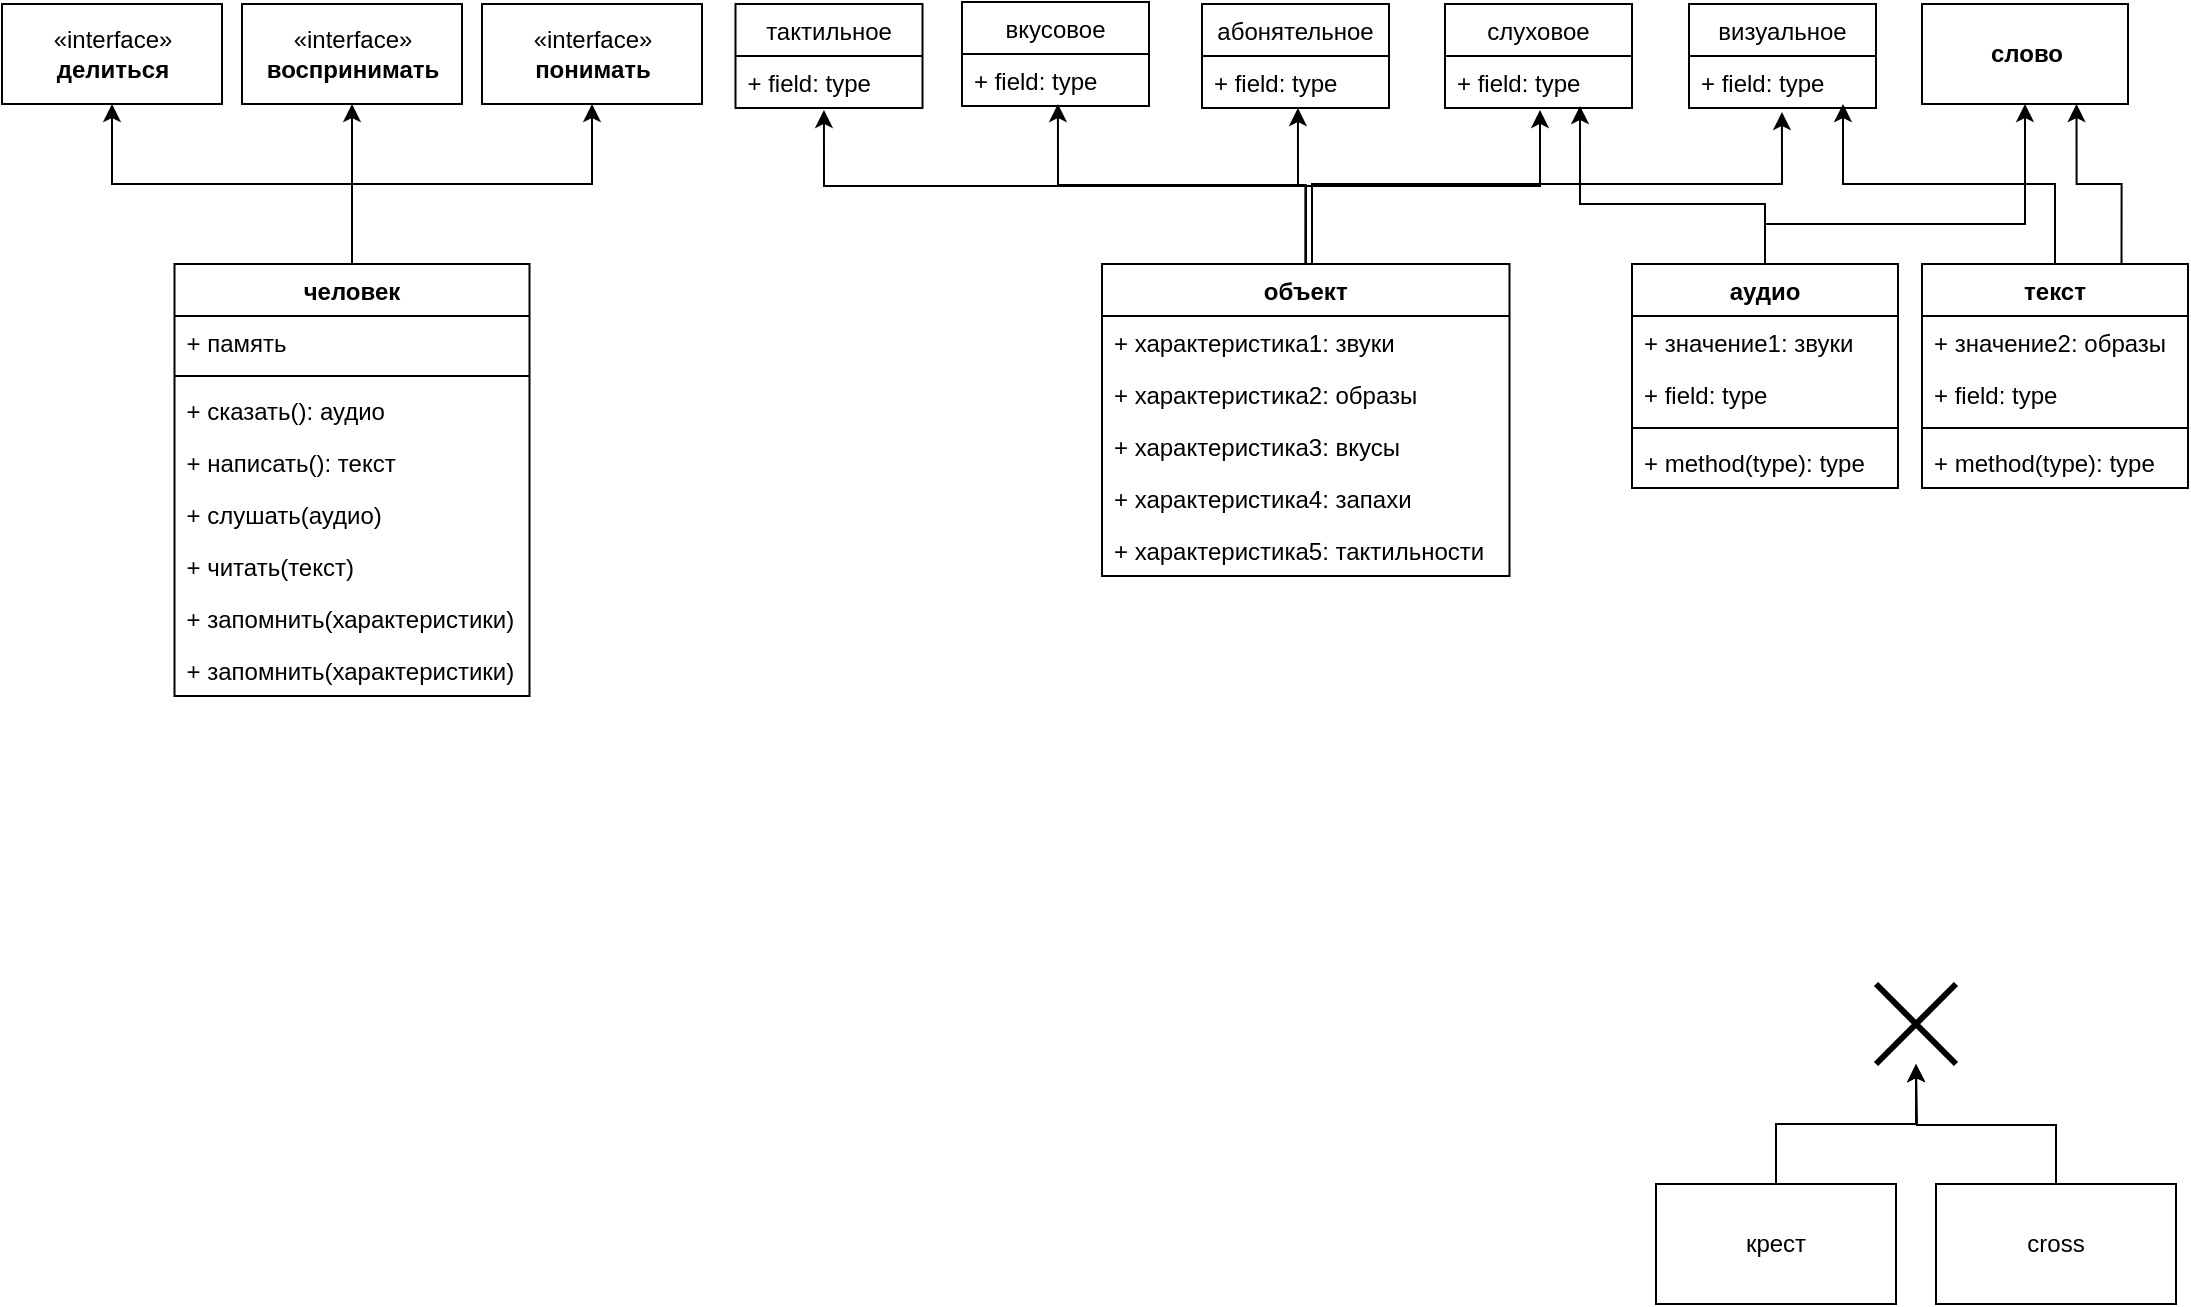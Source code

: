 <mxfile version="13.7.9" type="device"><diagram id="dO8qKRoyFUnD501guOqi" name="Page-1"><mxGraphModel dx="1102" dy="856" grid="1" gridSize="10" guides="1" tooltips="1" connect="1" arrows="1" fold="1" page="1" pageScale="1" pageWidth="827" pageHeight="1169" math="0" shadow="0"><root><mxCell id="0"/><mxCell id="1" parent="0"/><mxCell id="Zs-nUn2sh6Nx1aBItr0V-29" style="edgeStyle=orthogonalEdgeStyle;rounded=0;orthogonalLoop=1;jettySize=auto;html=1;exitX=0.5;exitY=0;exitDx=0;exitDy=0;entryX=0.5;entryY=1;entryDx=0;entryDy=0;" parent="1" source="Zs-nUn2sh6Nx1aBItr0V-10" target="Zs-nUn2sh6Nx1aBItr0V-27" edge="1"><mxGeometry relative="1" as="geometry"/></mxCell><mxCell id="Zs-nUn2sh6Nx1aBItr0V-30" style="edgeStyle=orthogonalEdgeStyle;rounded=0;orthogonalLoop=1;jettySize=auto;html=1;exitX=0.5;exitY=0;exitDx=0;exitDy=0;entryX=0.5;entryY=1;entryDx=0;entryDy=0;" parent="1" source="Zs-nUn2sh6Nx1aBItr0V-10" target="Zs-nUn2sh6Nx1aBItr0V-26" edge="1"><mxGeometry relative="1" as="geometry"/></mxCell><mxCell id="Zs-nUn2sh6Nx1aBItr0V-31" style="edgeStyle=orthogonalEdgeStyle;rounded=0;orthogonalLoop=1;jettySize=auto;html=1;exitX=0.5;exitY=0;exitDx=0;exitDy=0;entryX=0.5;entryY=1;entryDx=0;entryDy=0;" parent="1" source="Zs-nUn2sh6Nx1aBItr0V-10" target="Zs-nUn2sh6Nx1aBItr0V-28" edge="1"><mxGeometry relative="1" as="geometry"/></mxCell><mxCell id="Zs-nUn2sh6Nx1aBItr0V-16" value="" style="shape=umlDestroy;whiteSpace=wrap;html=1;strokeWidth=3;" parent="1" vertex="1"><mxGeometry x="937" y="520" width="40" height="40" as="geometry"/></mxCell><mxCell id="Zs-nUn2sh6Nx1aBItr0V-19" style="edgeStyle=orthogonalEdgeStyle;rounded=0;orthogonalLoop=1;jettySize=auto;html=1;exitX=0.5;exitY=0;exitDx=0;exitDy=0;" parent="1" source="Zs-nUn2sh6Nx1aBItr0V-17" target="Zs-nUn2sh6Nx1aBItr0V-16" edge="1"><mxGeometry relative="1" as="geometry"><mxPoint x="937" y="570" as="targetPoint"/></mxGeometry></mxCell><mxCell id="Zs-nUn2sh6Nx1aBItr0V-17" value="крест" style="whiteSpace=wrap;html=1;" parent="1" vertex="1"><mxGeometry x="827" y="620" width="120" height="60" as="geometry"/></mxCell><mxCell id="Zs-nUn2sh6Nx1aBItr0V-20" style="edgeStyle=orthogonalEdgeStyle;rounded=0;orthogonalLoop=1;jettySize=auto;html=1;exitX=0.5;exitY=0;exitDx=0;exitDy=0;" parent="1" source="Zs-nUn2sh6Nx1aBItr0V-18" edge="1"><mxGeometry relative="1" as="geometry"><mxPoint x="957" y="560" as="targetPoint"/></mxGeometry></mxCell><mxCell id="Zs-nUn2sh6Nx1aBItr0V-18" value="cross" style="whiteSpace=wrap;html=1;" parent="1" vertex="1"><mxGeometry x="967" y="620" width="120" height="60" as="geometry"/></mxCell><mxCell id="Zs-nUn2sh6Nx1aBItr0V-26" value="«interface»&lt;br&gt;&lt;b&gt;воспринимать&lt;/b&gt;" style="html=1;" parent="1" vertex="1"><mxGeometry x="120" y="30" width="110" height="50" as="geometry"/></mxCell><mxCell id="Zs-nUn2sh6Nx1aBItr0V-27" value="«interface»&lt;br&gt;&lt;b&gt;делиться&lt;/b&gt;" style="html=1;" parent="1" vertex="1"><mxGeometry y="30" width="110" height="50" as="geometry"/></mxCell><mxCell id="Zs-nUn2sh6Nx1aBItr0V-28" value="«interface»&lt;br&gt;&lt;b&gt;понимать&lt;/b&gt;" style="html=1;" parent="1" vertex="1"><mxGeometry x="240" y="30" width="110" height="50" as="geometry"/></mxCell><mxCell id="Zs-nUn2sh6Nx1aBItr0V-10" value="человек" style="swimlane;fontStyle=1;align=center;verticalAlign=top;childLayout=stackLayout;horizontal=1;startSize=26;horizontalStack=0;resizeParent=1;resizeParentMax=0;resizeLast=0;collapsible=1;marginBottom=0;" parent="1" vertex="1"><mxGeometry x="86.25" y="160" width="177.5" height="216" as="geometry"/></mxCell><mxCell id="Zs-nUn2sh6Nx1aBItr0V-11" value="+ память" style="text;strokeColor=none;fillColor=none;align=left;verticalAlign=top;spacingLeft=4;spacingRight=4;overflow=hidden;rotatable=0;points=[[0,0.5],[1,0.5]];portConstraint=eastwest;" parent="Zs-nUn2sh6Nx1aBItr0V-10" vertex="1"><mxGeometry y="26" width="177.5" height="26" as="geometry"/></mxCell><mxCell id="Zs-nUn2sh6Nx1aBItr0V-12" value="" style="line;strokeWidth=1;fillColor=none;align=left;verticalAlign=middle;spacingTop=-1;spacingLeft=3;spacingRight=3;rotatable=0;labelPosition=right;points=[];portConstraint=eastwest;" parent="Zs-nUn2sh6Nx1aBItr0V-10" vertex="1"><mxGeometry y="52" width="177.5" height="8" as="geometry"/></mxCell><mxCell id="Zs-nUn2sh6Nx1aBItr0V-13" value="+ сказать(): аудио" style="text;strokeColor=none;fillColor=none;align=left;verticalAlign=top;spacingLeft=4;spacingRight=4;overflow=hidden;rotatable=0;points=[[0,0.5],[1,0.5]];portConstraint=eastwest;" parent="Zs-nUn2sh6Nx1aBItr0V-10" vertex="1"><mxGeometry y="60" width="177.5" height="26" as="geometry"/></mxCell><mxCell id="Zs-nUn2sh6Nx1aBItr0V-25" value="+ написать(): текст" style="text;strokeColor=none;fillColor=none;align=left;verticalAlign=top;spacingLeft=4;spacingRight=4;overflow=hidden;rotatable=0;points=[[0,0.5],[1,0.5]];portConstraint=eastwest;" parent="Zs-nUn2sh6Nx1aBItr0V-10" vertex="1"><mxGeometry y="86" width="177.5" height="26" as="geometry"/></mxCell><mxCell id="Zs-nUn2sh6Nx1aBItr0V-14" value="+ слушать(аудио)" style="text;strokeColor=none;fillColor=none;align=left;verticalAlign=top;spacingLeft=4;spacingRight=4;overflow=hidden;rotatable=0;points=[[0,0.5],[1,0.5]];portConstraint=eastwest;" parent="Zs-nUn2sh6Nx1aBItr0V-10" vertex="1"><mxGeometry y="112" width="177.5" height="26" as="geometry"/></mxCell><mxCell id="Zs-nUn2sh6Nx1aBItr0V-21" value="+ читать(текст)" style="text;strokeColor=none;fillColor=none;align=left;verticalAlign=top;spacingLeft=4;spacingRight=4;overflow=hidden;rotatable=0;points=[[0,0.5],[1,0.5]];portConstraint=eastwest;" parent="Zs-nUn2sh6Nx1aBItr0V-10" vertex="1"><mxGeometry y="138" width="177.5" height="26" as="geometry"/></mxCell><mxCell id="Zs-nUn2sh6Nx1aBItr0V-23" value="+ запомнить(характеристики)" style="text;strokeColor=none;fillColor=none;align=left;verticalAlign=top;spacingLeft=4;spacingRight=4;overflow=hidden;rotatable=0;points=[[0,0.5],[1,0.5]];portConstraint=eastwest;" parent="Zs-nUn2sh6Nx1aBItr0V-10" vertex="1"><mxGeometry y="164" width="177.5" height="26" as="geometry"/></mxCell><mxCell id="Zs-nUn2sh6Nx1aBItr0V-24" value="+ запомнить(характеристики)" style="text;strokeColor=none;fillColor=none;align=left;verticalAlign=top;spacingLeft=4;spacingRight=4;overflow=hidden;rotatable=0;points=[[0,0.5],[1,0.5]];portConstraint=eastwest;" parent="Zs-nUn2sh6Nx1aBItr0V-10" vertex="1"><mxGeometry y="190" width="177.5" height="26" as="geometry"/></mxCell><mxCell id="Zs-nUn2sh6Nx1aBItr0V-43" value="&lt;b&gt;слово&lt;/b&gt;" style="html=1;" parent="1" vertex="1"><mxGeometry x="960" y="30" width="103" height="50" as="geometry"/></mxCell><mxCell id="Zs-nUn2sh6Nx1aBItr0V-62" style="edgeStyle=orthogonalEdgeStyle;rounded=0;orthogonalLoop=1;jettySize=auto;html=1;exitX=0.5;exitY=0;exitDx=0;exitDy=0;entryX=0.513;entryY=0.962;entryDx=0;entryDy=0;entryPerimeter=0;" parent="1" source="Zs-nUn2sh6Nx1aBItr0V-32" target="4-WxWg_mCDUy0ZGvjzPW-12" edge="1"><mxGeometry relative="1" as="geometry"><mxPoint x="535" y="80" as="targetPoint"/></mxGeometry></mxCell><mxCell id="Zs-nUn2sh6Nx1aBItr0V-63" style="edgeStyle=orthogonalEdgeStyle;rounded=0;orthogonalLoop=1;jettySize=auto;html=1;exitX=0.5;exitY=0;exitDx=0;exitDy=0;entryX=0.513;entryY=1;entryDx=0;entryDy=0;entryPerimeter=0;" parent="1" source="Zs-nUn2sh6Nx1aBItr0V-32" target="4-WxWg_mCDUy0ZGvjzPW-14" edge="1"><mxGeometry relative="1" as="geometry"><mxPoint x="655" y="80" as="targetPoint"/></mxGeometry></mxCell><mxCell id="Zs-nUn2sh6Nx1aBItr0V-64" style="edgeStyle=orthogonalEdgeStyle;rounded=0;orthogonalLoop=1;jettySize=auto;html=1;entryX=0.508;entryY=1.038;entryDx=0;entryDy=0;entryPerimeter=0;" parent="1" source="Zs-nUn2sh6Nx1aBItr0V-32" target="4-WxWg_mCDUy0ZGvjzPW-18" edge="1"><mxGeometry relative="1" as="geometry"><mxPoint x="772" y="80" as="targetPoint"/></mxGeometry></mxCell><mxCell id="Zs-nUn2sh6Nx1aBItr0V-65" style="edgeStyle=orthogonalEdgeStyle;rounded=0;orthogonalLoop=1;jettySize=auto;html=1;exitX=0.5;exitY=0;exitDx=0;exitDy=0;entryX=0.497;entryY=1.077;entryDx=0;entryDy=0;entryPerimeter=0;" parent="1" source="Zs-nUn2sh6Nx1aBItr0V-32" target="4-WxWg_mCDUy0ZGvjzPW-20" edge="1"><mxGeometry relative="1" as="geometry"><mxPoint x="893" y="80" as="targetPoint"/><Array as="points"><mxPoint x="655" y="120"/><mxPoint x="890" y="120"/></Array></mxGeometry></mxCell><mxCell id="Zs-nUn2sh6Nx1aBItr0V-68" style="edgeStyle=orthogonalEdgeStyle;rounded=0;orthogonalLoop=1;jettySize=auto;html=1;exitX=0.5;exitY=0;exitDx=0;exitDy=0;entryX=0.5;entryY=1;entryDx=0;entryDy=0;" parent="1" source="Zs-nUn2sh6Nx1aBItr0V-44" target="Zs-nUn2sh6Nx1aBItr0V-43" edge="1"><mxGeometry relative="1" as="geometry"><Array as="points"><mxPoint x="882" y="140"/><mxPoint x="1012" y="140"/></Array></mxGeometry></mxCell><mxCell id="Zs-nUn2sh6Nx1aBItr0V-74" style="edgeStyle=orthogonalEdgeStyle;rounded=0;orthogonalLoop=1;jettySize=auto;html=1;exitX=0.5;exitY=0;exitDx=0;exitDy=0;entryX=0.722;entryY=0.962;entryDx=0;entryDy=0;entryPerimeter=0;" parent="1" source="Zs-nUn2sh6Nx1aBItr0V-44" target="4-WxWg_mCDUy0ZGvjzPW-18" edge="1"><mxGeometry relative="1" as="geometry"><Array as="points"><mxPoint x="882" y="130"/><mxPoint x="789" y="130"/></Array><mxPoint x="789.05" y="81" as="targetPoint"/></mxGeometry></mxCell><mxCell id="Zs-nUn2sh6Nx1aBItr0V-44" value="аудио" style="swimlane;fontStyle=1;align=center;verticalAlign=top;childLayout=stackLayout;horizontal=1;startSize=26;horizontalStack=0;resizeParent=1;resizeParentMax=0;resizeLast=0;collapsible=1;marginBottom=0;" parent="1" vertex="1"><mxGeometry x="815" y="160" width="133" height="112" as="geometry"/></mxCell><mxCell id="Zs-nUn2sh6Nx1aBItr0V-75" value="+ значение1: звуки" style="text;strokeColor=none;fillColor=none;align=left;verticalAlign=top;spacingLeft=4;spacingRight=4;overflow=hidden;rotatable=0;points=[[0,0.5],[1,0.5]];portConstraint=eastwest;" parent="Zs-nUn2sh6Nx1aBItr0V-44" vertex="1"><mxGeometry y="26" width="133" height="26" as="geometry"/></mxCell><mxCell id="Zs-nUn2sh6Nx1aBItr0V-45" value="+ field: type" style="text;strokeColor=none;fillColor=none;align=left;verticalAlign=top;spacingLeft=4;spacingRight=4;overflow=hidden;rotatable=0;points=[[0,0.5],[1,0.5]];portConstraint=eastwest;" parent="Zs-nUn2sh6Nx1aBItr0V-44" vertex="1"><mxGeometry y="52" width="133" height="26" as="geometry"/></mxCell><mxCell id="Zs-nUn2sh6Nx1aBItr0V-46" value="" style="line;strokeWidth=1;fillColor=none;align=left;verticalAlign=middle;spacingTop=-1;spacingLeft=3;spacingRight=3;rotatable=0;labelPosition=right;points=[];portConstraint=eastwest;" parent="Zs-nUn2sh6Nx1aBItr0V-44" vertex="1"><mxGeometry y="78" width="133" height="8" as="geometry"/></mxCell><mxCell id="Zs-nUn2sh6Nx1aBItr0V-47" value="+ method(type): type" style="text;strokeColor=none;fillColor=none;align=left;verticalAlign=top;spacingLeft=4;spacingRight=4;overflow=hidden;rotatable=0;points=[[0,0.5],[1,0.5]];portConstraint=eastwest;" parent="Zs-nUn2sh6Nx1aBItr0V-44" vertex="1"><mxGeometry y="86" width="133" height="26" as="geometry"/></mxCell><mxCell id="Zs-nUn2sh6Nx1aBItr0V-72" style="edgeStyle=orthogonalEdgeStyle;rounded=0;orthogonalLoop=1;jettySize=auto;html=1;exitX=0.5;exitY=0;exitDx=0;exitDy=0;entryX=0.75;entryY=1;entryDx=0;entryDy=0;" parent="1" source="Zs-nUn2sh6Nx1aBItr0V-48" edge="1"><mxGeometry relative="1" as="geometry"><Array as="points"><mxPoint x="1027" y="120"/><mxPoint x="921" y="120"/></Array><mxPoint x="920.5" y="80" as="targetPoint"/></mxGeometry></mxCell><mxCell id="Zs-nUn2sh6Nx1aBItr0V-73" style="edgeStyle=orthogonalEdgeStyle;rounded=0;orthogonalLoop=1;jettySize=auto;html=1;exitX=0.75;exitY=0;exitDx=0;exitDy=0;entryX=0.75;entryY=1;entryDx=0;entryDy=0;" parent="1" source="Zs-nUn2sh6Nx1aBItr0V-48" target="Zs-nUn2sh6Nx1aBItr0V-43" edge="1"><mxGeometry relative="1" as="geometry"/></mxCell><mxCell id="Zs-nUn2sh6Nx1aBItr0V-48" value="текст" style="swimlane;fontStyle=1;align=center;verticalAlign=top;childLayout=stackLayout;horizontal=1;startSize=26;horizontalStack=0;resizeParent=1;resizeParentMax=0;resizeLast=0;collapsible=1;marginBottom=0;" parent="1" vertex="1"><mxGeometry x="960" y="160" width="133" height="112" as="geometry"/></mxCell><mxCell id="Zs-nUn2sh6Nx1aBItr0V-39" value="+ значение2: образы" style="text;strokeColor=none;fillColor=none;align=left;verticalAlign=top;spacingLeft=4;spacingRight=4;overflow=hidden;rotatable=0;points=[[0,0.5],[1,0.5]];portConstraint=eastwest;" parent="Zs-nUn2sh6Nx1aBItr0V-48" vertex="1"><mxGeometry y="26" width="133" height="26" as="geometry"/></mxCell><mxCell id="Zs-nUn2sh6Nx1aBItr0V-49" value="+ field: type" style="text;strokeColor=none;fillColor=none;align=left;verticalAlign=top;spacingLeft=4;spacingRight=4;overflow=hidden;rotatable=0;points=[[0,0.5],[1,0.5]];portConstraint=eastwest;" parent="Zs-nUn2sh6Nx1aBItr0V-48" vertex="1"><mxGeometry y="52" width="133" height="26" as="geometry"/></mxCell><mxCell id="Zs-nUn2sh6Nx1aBItr0V-50" value="" style="line;strokeWidth=1;fillColor=none;align=left;verticalAlign=middle;spacingTop=-1;spacingLeft=3;spacingRight=3;rotatable=0;labelPosition=right;points=[];portConstraint=eastwest;" parent="Zs-nUn2sh6Nx1aBItr0V-48" vertex="1"><mxGeometry y="78" width="133" height="8" as="geometry"/></mxCell><mxCell id="Zs-nUn2sh6Nx1aBItr0V-51" value="+ method(type): type" style="text;strokeColor=none;fillColor=none;align=left;verticalAlign=top;spacingLeft=4;spacingRight=4;overflow=hidden;rotatable=0;points=[[0,0.5],[1,0.5]];portConstraint=eastwest;" parent="Zs-nUn2sh6Nx1aBItr0V-48" vertex="1"><mxGeometry y="86" width="133" height="26" as="geometry"/></mxCell><mxCell id="4-WxWg_mCDUy0ZGvjzPW-16" style="edgeStyle=orthogonalEdgeStyle;rounded=0;orthogonalLoop=1;jettySize=auto;html=1;exitX=0.5;exitY=0;exitDx=0;exitDy=0;entryX=0.473;entryY=1.038;entryDx=0;entryDy=0;entryPerimeter=0;" edge="1" parent="1" source="Zs-nUn2sh6Nx1aBItr0V-32" target="4-WxWg_mCDUy0ZGvjzPW-8"><mxGeometry relative="1" as="geometry"/></mxCell><mxCell id="4-WxWg_mCDUy0ZGvjzPW-7" value="тактильное" style="swimlane;fontStyle=0;childLayout=stackLayout;horizontal=1;startSize=26;fillColor=none;horizontalStack=0;resizeParent=1;resizeParentMax=0;resizeLast=0;collapsible=1;marginBottom=0;" vertex="1" parent="1"><mxGeometry x="366.75" y="30" width="93.5" height="52" as="geometry"/></mxCell><mxCell id="4-WxWg_mCDUy0ZGvjzPW-8" value="+ field: type" style="text;strokeColor=none;fillColor=none;align=left;verticalAlign=top;spacingLeft=4;spacingRight=4;overflow=hidden;rotatable=0;points=[[0,0.5],[1,0.5]];portConstraint=eastwest;" vertex="1" parent="4-WxWg_mCDUy0ZGvjzPW-7"><mxGeometry y="26" width="93.5" height="26" as="geometry"/></mxCell><mxCell id="4-WxWg_mCDUy0ZGvjzPW-11" value="вкусовое" style="swimlane;fontStyle=0;childLayout=stackLayout;horizontal=1;startSize=26;fillColor=none;horizontalStack=0;resizeParent=1;resizeParentMax=0;resizeLast=0;collapsible=1;marginBottom=0;" vertex="1" parent="1"><mxGeometry x="480" y="29" width="93.5" height="52" as="geometry"/></mxCell><mxCell id="4-WxWg_mCDUy0ZGvjzPW-12" value="+ field: type" style="text;strokeColor=none;fillColor=none;align=left;verticalAlign=top;spacingLeft=4;spacingRight=4;overflow=hidden;rotatable=0;points=[[0,0.5],[1,0.5]];portConstraint=eastwest;" vertex="1" parent="4-WxWg_mCDUy0ZGvjzPW-11"><mxGeometry y="26" width="93.5" height="26" as="geometry"/></mxCell><mxCell id="4-WxWg_mCDUy0ZGvjzPW-13" value="абонятельное" style="swimlane;fontStyle=0;childLayout=stackLayout;horizontal=1;startSize=26;fillColor=none;horizontalStack=0;resizeParent=1;resizeParentMax=0;resizeLast=0;collapsible=1;marginBottom=0;" vertex="1" parent="1"><mxGeometry x="600" y="30" width="93.5" height="52" as="geometry"/></mxCell><mxCell id="4-WxWg_mCDUy0ZGvjzPW-14" value="+ field: type" style="text;strokeColor=none;fillColor=none;align=left;verticalAlign=top;spacingLeft=4;spacingRight=4;overflow=hidden;rotatable=0;points=[[0,0.5],[1,0.5]];portConstraint=eastwest;" vertex="1" parent="4-WxWg_mCDUy0ZGvjzPW-13"><mxGeometry y="26" width="93.5" height="26" as="geometry"/></mxCell><mxCell id="4-WxWg_mCDUy0ZGvjzPW-17" value="слуховое" style="swimlane;fontStyle=0;childLayout=stackLayout;horizontal=1;startSize=26;fillColor=none;horizontalStack=0;resizeParent=1;resizeParentMax=0;resizeLast=0;collapsible=1;marginBottom=0;" vertex="1" parent="1"><mxGeometry x="721.5" y="30" width="93.5" height="52" as="geometry"/></mxCell><mxCell id="4-WxWg_mCDUy0ZGvjzPW-18" value="+ field: type" style="text;strokeColor=none;fillColor=none;align=left;verticalAlign=top;spacingLeft=4;spacingRight=4;overflow=hidden;rotatable=0;points=[[0,0.5],[1,0.5]];portConstraint=eastwest;" vertex="1" parent="4-WxWg_mCDUy0ZGvjzPW-17"><mxGeometry y="26" width="93.5" height="26" as="geometry"/></mxCell><mxCell id="4-WxWg_mCDUy0ZGvjzPW-19" value="визуальное" style="swimlane;fontStyle=0;childLayout=stackLayout;horizontal=1;startSize=26;fillColor=none;horizontalStack=0;resizeParent=1;resizeParentMax=0;resizeLast=0;collapsible=1;marginBottom=0;" vertex="1" parent="1"><mxGeometry x="843.5" y="30" width="93.5" height="52" as="geometry"/></mxCell><mxCell id="4-WxWg_mCDUy0ZGvjzPW-20" value="+ field: type" style="text;strokeColor=none;fillColor=none;align=left;verticalAlign=top;spacingLeft=4;spacingRight=4;overflow=hidden;rotatable=0;points=[[0,0.5],[1,0.5]];portConstraint=eastwest;" vertex="1" parent="4-WxWg_mCDUy0ZGvjzPW-19"><mxGeometry y="26" width="93.5" height="26" as="geometry"/></mxCell><mxCell id="Zs-nUn2sh6Nx1aBItr0V-32" value="объект" style="swimlane;fontStyle=1;align=center;verticalAlign=top;childLayout=stackLayout;horizontal=1;startSize=26;horizontalStack=0;resizeParent=1;resizeParentMax=0;resizeLast=0;collapsible=1;marginBottom=0;" parent="1" vertex="1"><mxGeometry x="550" y="160" width="203.75" height="156" as="geometry"/></mxCell><mxCell id="Zs-nUn2sh6Nx1aBItr0V-33" value="+ характеристика1: звуки" style="text;strokeColor=none;fillColor=none;align=left;verticalAlign=top;spacingLeft=4;spacingRight=4;overflow=hidden;rotatable=0;points=[[0,0.5],[1,0.5]];portConstraint=eastwest;" parent="Zs-nUn2sh6Nx1aBItr0V-32" vertex="1"><mxGeometry y="26" width="203.75" height="26" as="geometry"/></mxCell><mxCell id="Zs-nUn2sh6Nx1aBItr0V-76" value="+ характеристика2: образы" style="text;strokeColor=none;fillColor=none;align=left;verticalAlign=top;spacingLeft=4;spacingRight=4;overflow=hidden;rotatable=0;points=[[0,0.5],[1,0.5]];portConstraint=eastwest;" parent="Zs-nUn2sh6Nx1aBItr0V-32" vertex="1"><mxGeometry y="52" width="203.75" height="26" as="geometry"/></mxCell><mxCell id="Zs-nUn2sh6Nx1aBItr0V-40" value="+ характеристика3: вкусы" style="text;strokeColor=none;fillColor=none;align=left;verticalAlign=top;spacingLeft=4;spacingRight=4;overflow=hidden;rotatable=0;points=[[0,0.5],[1,0.5]];portConstraint=eastwest;" parent="Zs-nUn2sh6Nx1aBItr0V-32" vertex="1"><mxGeometry y="78" width="203.75" height="26" as="geometry"/></mxCell><mxCell id="Zs-nUn2sh6Nx1aBItr0V-41" value="+ характеристика4: запахи" style="text;strokeColor=none;fillColor=none;align=left;verticalAlign=top;spacingLeft=4;spacingRight=4;overflow=hidden;rotatable=0;points=[[0,0.5],[1,0.5]];portConstraint=eastwest;" parent="Zs-nUn2sh6Nx1aBItr0V-32" vertex="1"><mxGeometry y="104" width="203.75" height="26" as="geometry"/></mxCell><mxCell id="Zs-nUn2sh6Nx1aBItr0V-42" value="+ характеристика5: тактильности" style="text;strokeColor=none;fillColor=none;align=left;verticalAlign=top;spacingLeft=4;spacingRight=4;overflow=hidden;rotatable=0;points=[[0,0.5],[1,0.5]];portConstraint=eastwest;" parent="Zs-nUn2sh6Nx1aBItr0V-32" vertex="1"><mxGeometry y="130" width="203.75" height="26" as="geometry"/></mxCell></root></mxGraphModel></diagram></mxfile>